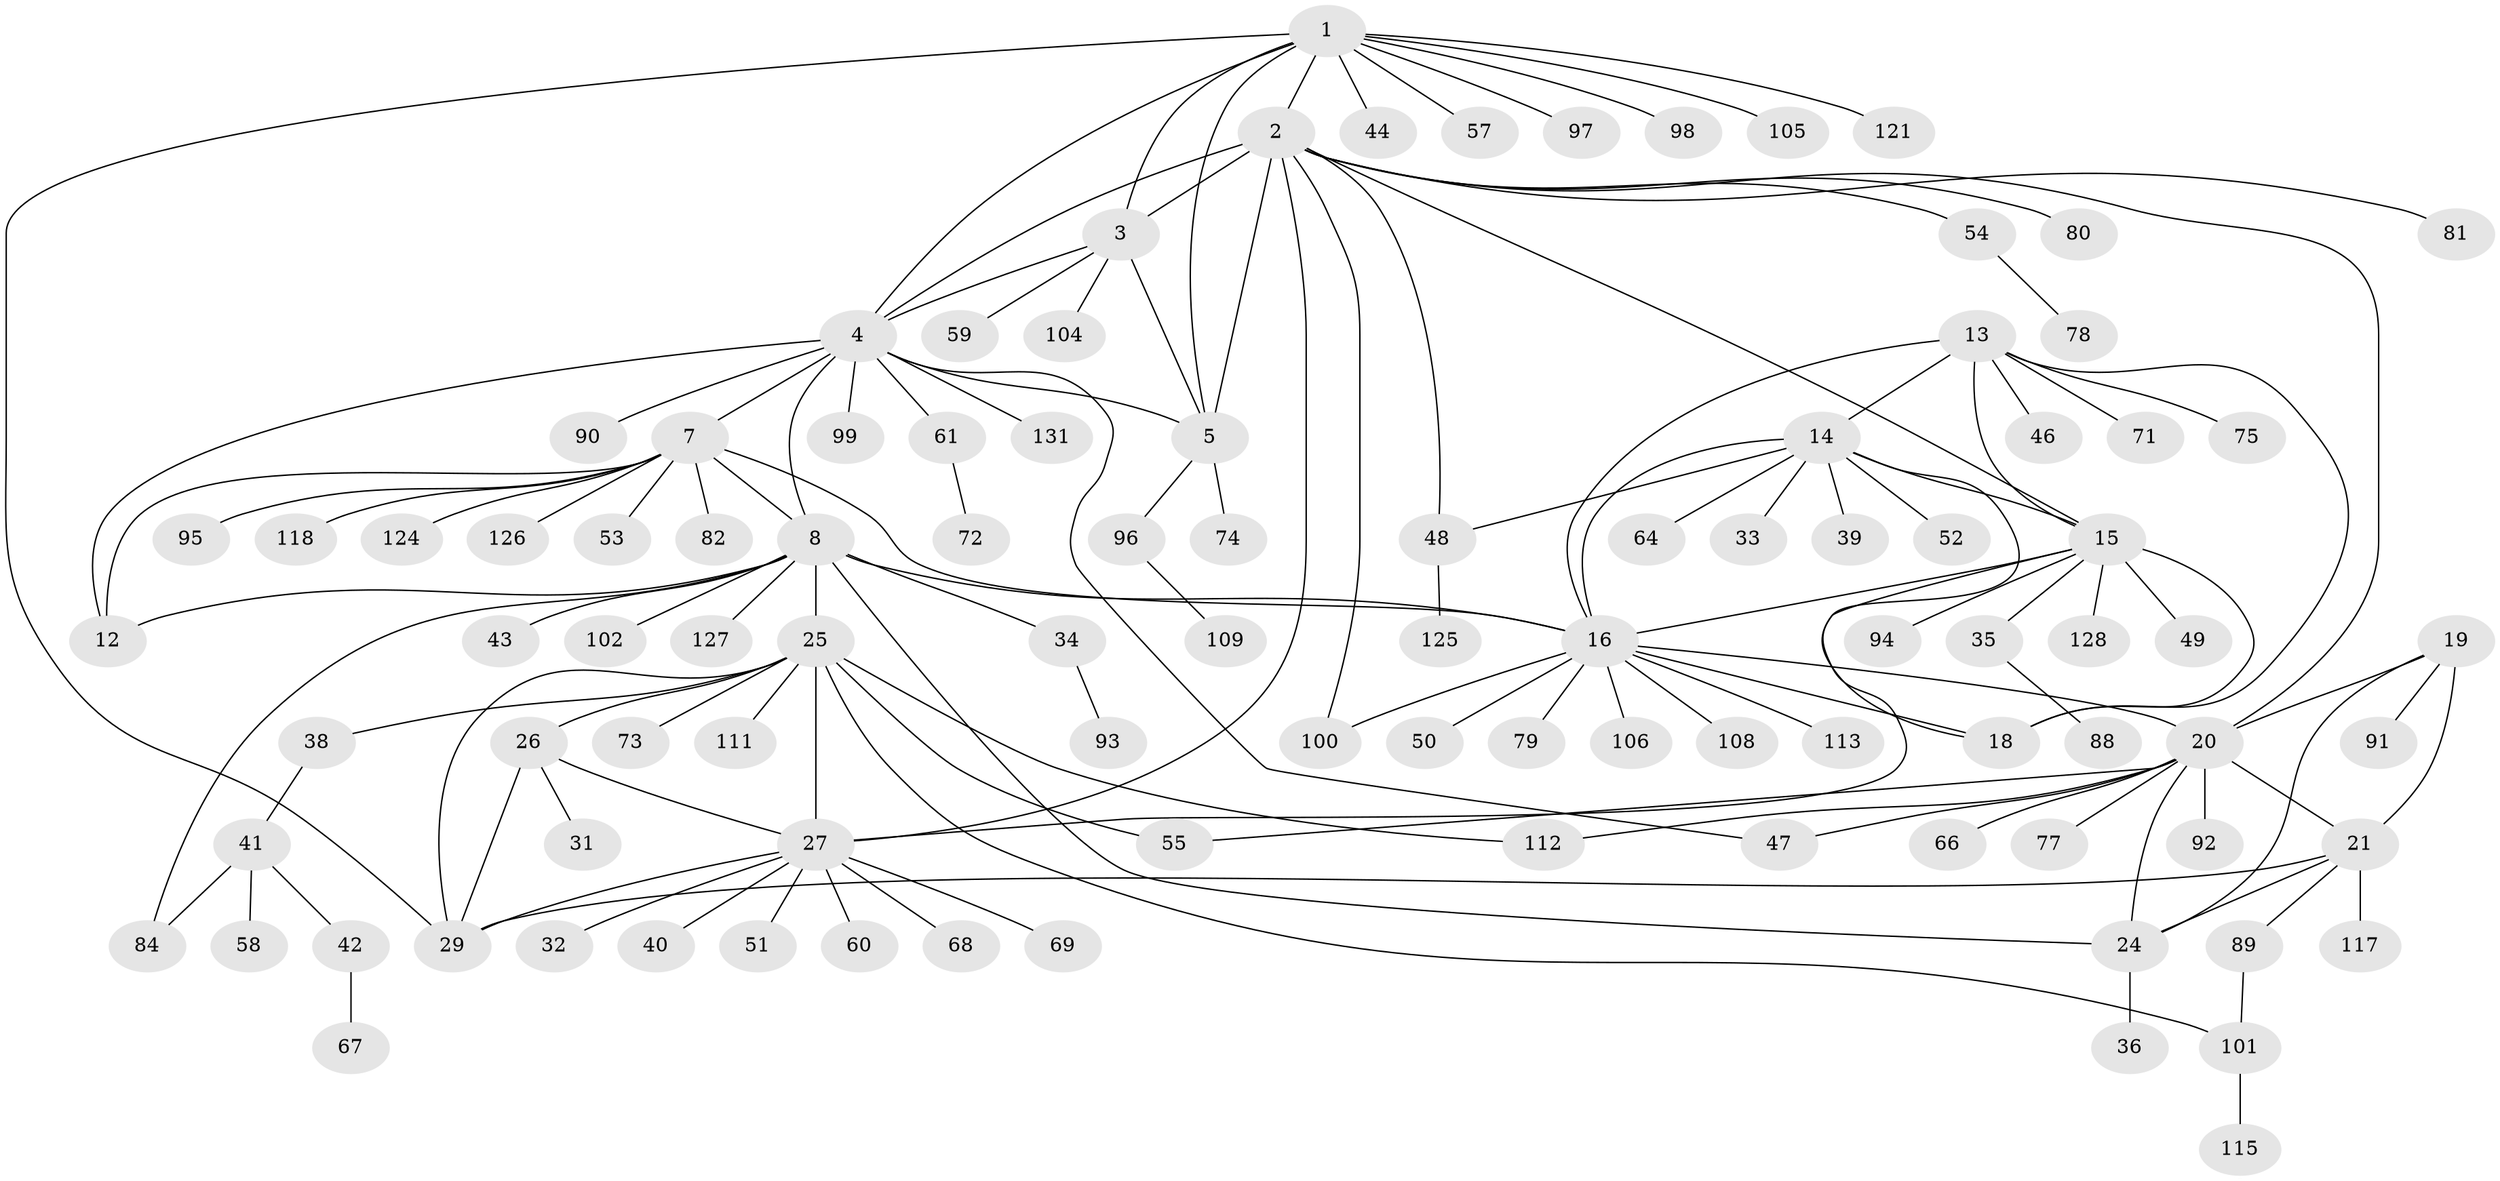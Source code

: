// Generated by graph-tools (version 1.1) at 2025/24/03/03/25 07:24:11]
// undirected, 99 vertices, 134 edges
graph export_dot {
graph [start="1"]
  node [color=gray90,style=filled];
  1 [super="+63"];
  2 [super="+6"];
  3 [super="+116"];
  4 [super="+10"];
  5 [super="+107"];
  7 [super="+9"];
  8 [super="+11"];
  12;
  13 [super="+129"];
  14 [super="+37"];
  15 [super="+17"];
  16 [super="+86"];
  18 [super="+65"];
  19;
  20 [super="+23"];
  21 [super="+22"];
  24 [super="+87"];
  25 [super="+28"];
  26 [super="+120"];
  27 [super="+30"];
  29 [super="+56"];
  31;
  32;
  33 [super="+76"];
  34;
  35;
  36;
  38;
  39;
  40;
  41 [super="+45"];
  42;
  43 [super="+83"];
  44;
  46;
  47 [super="+62"];
  48 [super="+70"];
  49;
  50;
  51;
  52;
  53;
  54;
  55;
  57;
  58;
  59;
  60;
  61;
  64;
  66 [super="+119"];
  67;
  68 [super="+85"];
  69;
  71 [super="+122"];
  72;
  73;
  74;
  75;
  77;
  78;
  79;
  80;
  81;
  82;
  84;
  88;
  89;
  90;
  91 [super="+110"];
  92;
  93;
  94;
  95;
  96;
  97;
  98;
  99;
  100;
  101 [super="+103"];
  102;
  104;
  105 [super="+130"];
  106;
  108 [super="+114"];
  109;
  111;
  112;
  113;
  115;
  117;
  118 [super="+123"];
  121;
  124;
  125;
  126;
  127 [super="+132"];
  128;
  131;
  1 -- 2 [weight=2];
  1 -- 3;
  1 -- 4;
  1 -- 5;
  1 -- 44;
  1 -- 57;
  1 -- 98;
  1 -- 105;
  1 -- 121;
  1 -- 97;
  1 -- 29;
  2 -- 3 [weight=2];
  2 -- 4 [weight=2];
  2 -- 5 [weight=2];
  2 -- 100;
  2 -- 15;
  2 -- 80;
  2 -- 81;
  2 -- 20;
  2 -- 54;
  2 -- 27;
  2 -- 48;
  3 -- 4;
  3 -- 5;
  3 -- 59;
  3 -- 104;
  4 -- 5;
  4 -- 47;
  4 -- 90;
  4 -- 99;
  4 -- 131;
  4 -- 7 [weight=2];
  4 -- 8 [weight=2];
  4 -- 12;
  4 -- 61;
  5 -- 74;
  5 -- 96;
  7 -- 8 [weight=4];
  7 -- 12 [weight=2];
  7 -- 82;
  7 -- 124;
  7 -- 53;
  7 -- 118;
  7 -- 126;
  7 -- 95;
  7 -- 16;
  8 -- 12 [weight=2];
  8 -- 34;
  8 -- 43;
  8 -- 102;
  8 -- 127;
  8 -- 16;
  8 -- 84;
  8 -- 24;
  8 -- 25;
  13 -- 14;
  13 -- 15 [weight=2];
  13 -- 16;
  13 -- 18;
  13 -- 46;
  13 -- 71;
  13 -- 75;
  14 -- 15 [weight=2];
  14 -- 16;
  14 -- 18;
  14 -- 33;
  14 -- 48;
  14 -- 52;
  14 -- 64;
  14 -- 39;
  15 -- 16 [weight=2];
  15 -- 18 [weight=2];
  15 -- 35;
  15 -- 128;
  15 -- 49;
  15 -- 27;
  15 -- 94;
  16 -- 18;
  16 -- 20;
  16 -- 50;
  16 -- 79;
  16 -- 100;
  16 -- 106;
  16 -- 108;
  16 -- 113;
  19 -- 20 [weight=2];
  19 -- 21 [weight=2];
  19 -- 24;
  19 -- 91;
  20 -- 21 [weight=4];
  20 -- 24 [weight=2];
  20 -- 47;
  20 -- 55;
  20 -- 112;
  20 -- 66;
  20 -- 77;
  20 -- 92;
  21 -- 24 [weight=2];
  21 -- 29;
  21 -- 117;
  21 -- 89;
  24 -- 36;
  25 -- 26 [weight=2];
  25 -- 27 [weight=4];
  25 -- 29 [weight=2];
  25 -- 38;
  25 -- 111;
  25 -- 112;
  25 -- 101;
  25 -- 73;
  25 -- 55;
  26 -- 27 [weight=2];
  26 -- 29;
  26 -- 31;
  27 -- 29 [weight=2];
  27 -- 51;
  27 -- 60;
  27 -- 68;
  27 -- 32;
  27 -- 69;
  27 -- 40;
  34 -- 93;
  35 -- 88;
  38 -- 41;
  41 -- 42;
  41 -- 84;
  41 -- 58;
  42 -- 67;
  48 -- 125;
  54 -- 78;
  61 -- 72;
  89 -- 101;
  96 -- 109;
  101 -- 115;
}
